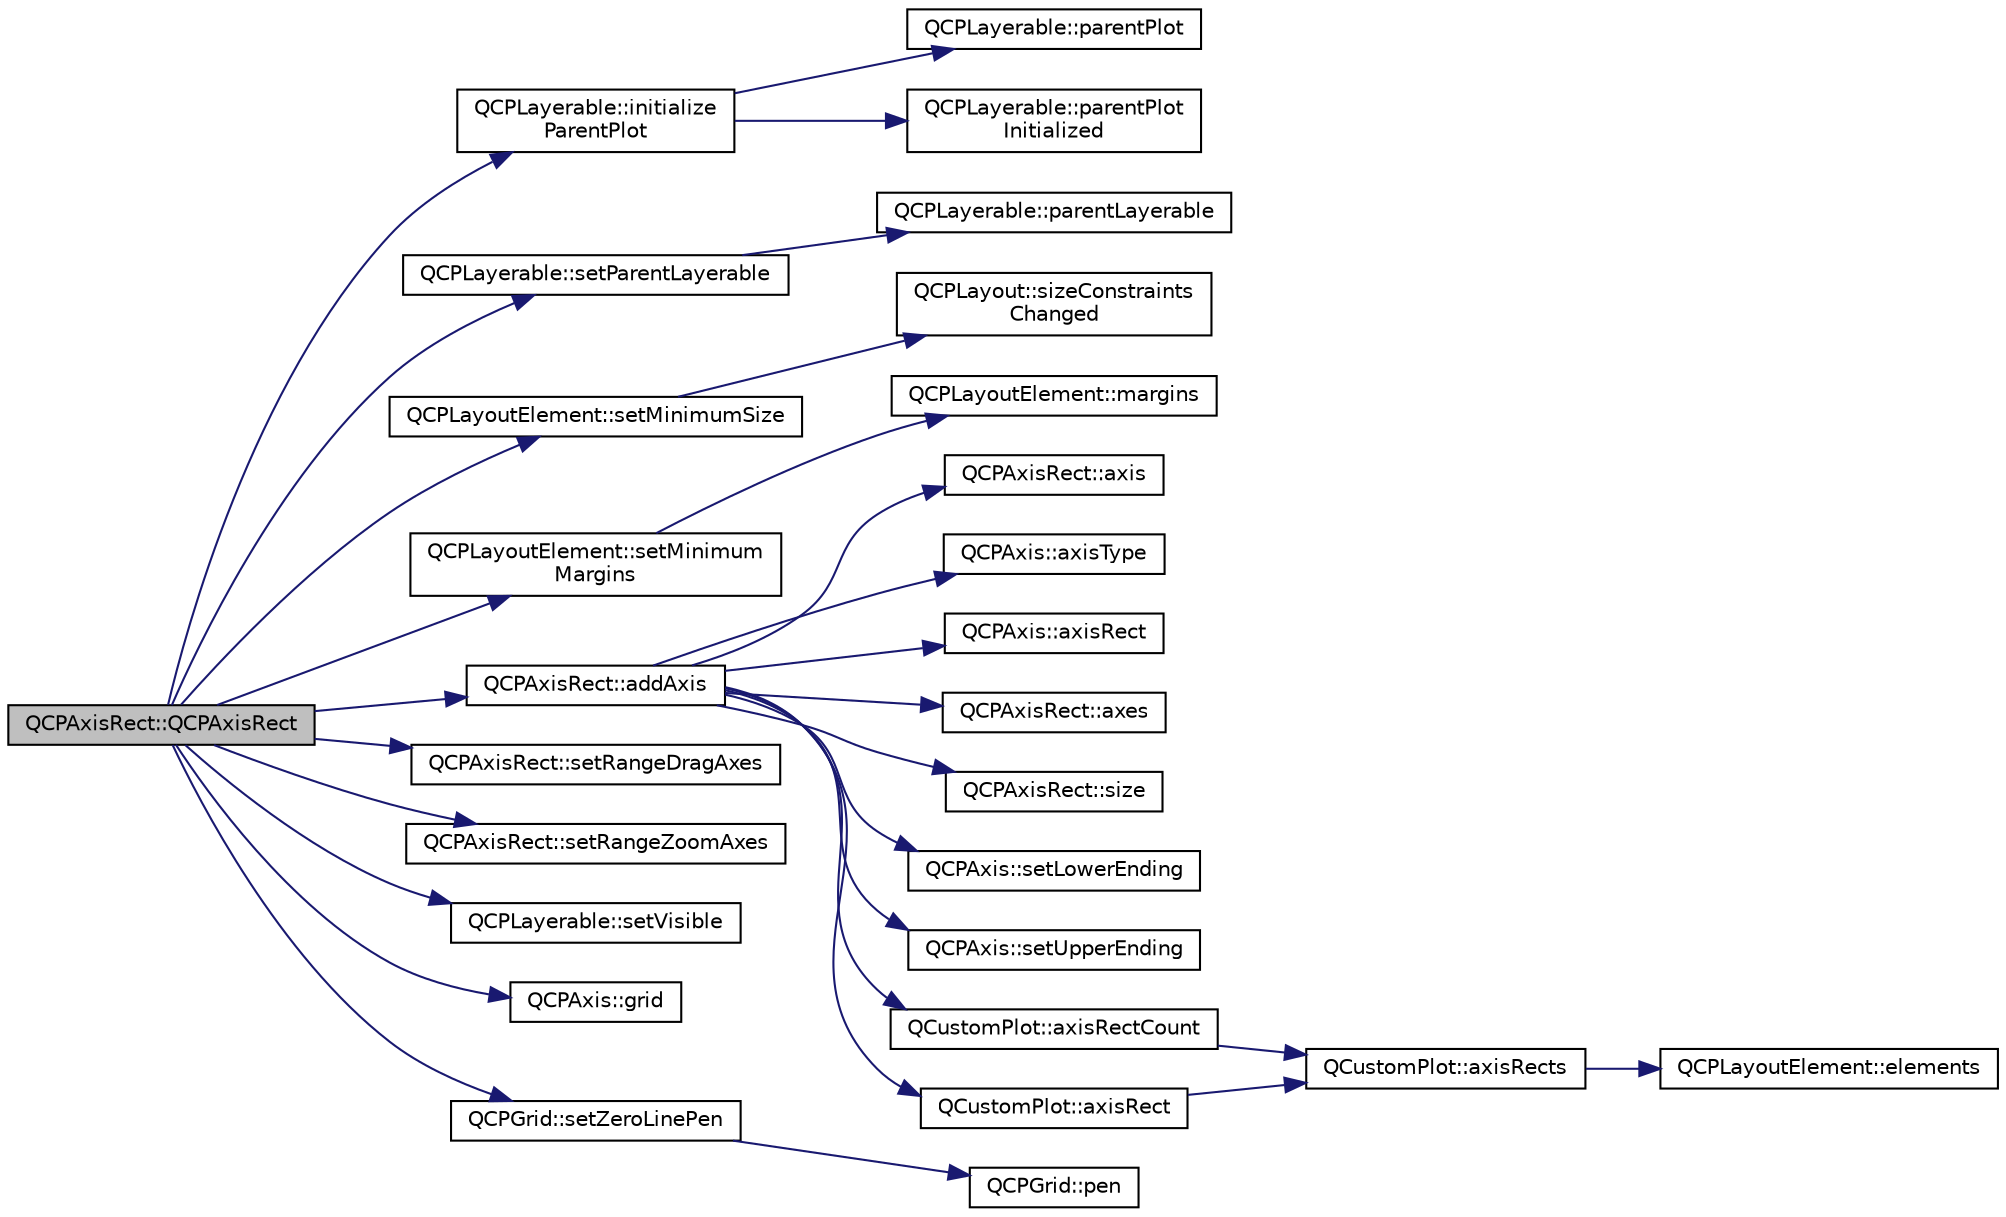 digraph "QCPAxisRect::QCPAxisRect"
{
  edge [fontname="Helvetica",fontsize="10",labelfontname="Helvetica",labelfontsize="10"];
  node [fontname="Helvetica",fontsize="10",shape=record];
  rankdir="LR";
  Node0 [label="QCPAxisRect::QCPAxisRect",height=0.2,width=0.4,color="black", fillcolor="grey75", style="filled", fontcolor="black"];
  Node0 -> Node1 [color="midnightblue",fontsize="10",style="solid",fontname="Helvetica"];
  Node1 [label="QCPLayerable::initialize\lParentPlot",height=0.2,width=0.4,color="black", fillcolor="white", style="filled",URL="$class_q_c_p_layerable.html#a8cbe5a0c9a5674249982f5ca5f8e02bc"];
  Node1 -> Node2 [color="midnightblue",fontsize="10",style="solid",fontname="Helvetica"];
  Node2 [label="QCPLayerable::parentPlot",height=0.2,width=0.4,color="black", fillcolor="white", style="filled",URL="$class_q_c_p_layerable.html#a473edb813a4c1929d6b6a8fe3ff3faf7"];
  Node1 -> Node3 [color="midnightblue",fontsize="10",style="solid",fontname="Helvetica"];
  Node3 [label="QCPLayerable::parentPlot\lInitialized",height=0.2,width=0.4,color="black", fillcolor="white", style="filled",URL="$class_q_c_p_layerable.html#ab20b7dbd8e0249ed61adb9622c427382"];
  Node0 -> Node4 [color="midnightblue",fontsize="10",style="solid",fontname="Helvetica"];
  Node4 [label="QCPLayerable::setParentLayerable",height=0.2,width=0.4,color="black", fillcolor="white", style="filled",URL="$class_q_c_p_layerable.html#aa23c893671f1f6744ac235cf2204cf3a"];
  Node4 -> Node5 [color="midnightblue",fontsize="10",style="solid",fontname="Helvetica"];
  Node5 [label="QCPLayerable::parentLayerable",height=0.2,width=0.4,color="black", fillcolor="white", style="filled",URL="$class_q_c_p_layerable.html#aa78b7e644d2c519e1a9a6f2ac5fcd858"];
  Node0 -> Node6 [color="midnightblue",fontsize="10",style="solid",fontname="Helvetica"];
  Node6 [label="QCPLayoutElement::setMinimumSize",height=0.2,width=0.4,color="black", fillcolor="white", style="filled",URL="$class_q_c_p_layout_element.html#a5dd29a3c8bc88440c97c06b67be7886b"];
  Node6 -> Node7 [color="midnightblue",fontsize="10",style="solid",fontname="Helvetica"];
  Node7 [label="QCPLayout::sizeConstraints\lChanged",height=0.2,width=0.4,color="black", fillcolor="white", style="filled",URL="$class_q_c_p_layout.html#aeac66a292f65cf7f8adf94eb92345b3e"];
  Node0 -> Node8 [color="midnightblue",fontsize="10",style="solid",fontname="Helvetica"];
  Node8 [label="QCPLayoutElement::setMinimum\lMargins",height=0.2,width=0.4,color="black", fillcolor="white", style="filled",URL="$class_q_c_p_layout_element.html#a0a8a17abc16b7923159fcc7608f94673"];
  Node8 -> Node9 [color="midnightblue",fontsize="10",style="solid",fontname="Helvetica"];
  Node9 [label="QCPLayoutElement::margins",height=0.2,width=0.4,color="black", fillcolor="white", style="filled",URL="$class_q_c_p_layout_element.html#af4ac9450aa2d60863bf3a8ea0c940c9d"];
  Node0 -> Node10 [color="midnightblue",fontsize="10",style="solid",fontname="Helvetica"];
  Node10 [label="QCPAxisRect::addAxis",height=0.2,width=0.4,color="black", fillcolor="white", style="filled",URL="$class_q_c_p_axis_rect.html#a2dc336092ccc57d44a46194c8a23e4f4"];
  Node10 -> Node11 [color="midnightblue",fontsize="10",style="solid",fontname="Helvetica"];
  Node11 [label="QCPAxisRect::axis",height=0.2,width=0.4,color="black", fillcolor="white", style="filled",URL="$class_q_c_p_axis_rect.html#a583ae4f6d78b601b732183f6cabecbe1"];
  Node10 -> Node12 [color="midnightblue",fontsize="10",style="solid",fontname="Helvetica"];
  Node12 [label="QCPAxis::axisType",height=0.2,width=0.4,color="black", fillcolor="white", style="filled",URL="$class_q_c_p_axis.html#aa19679359783c5ecd27757b7e5619976"];
  Node10 -> Node13 [color="midnightblue",fontsize="10",style="solid",fontname="Helvetica"];
  Node13 [label="QCPAxis::axisRect",height=0.2,width=0.4,color="black", fillcolor="white", style="filled",URL="$class_q_c_p_axis.html#afc94bcfdf8adfe8e01013f13bdf159a2"];
  Node10 -> Node14 [color="midnightblue",fontsize="10",style="solid",fontname="Helvetica"];
  Node14 [label="QCPAxisRect::axes",height=0.2,width=0.4,color="black", fillcolor="white", style="filled",URL="$class_q_c_p_axis_rect.html#a11657b8faebe9677180860e8057ede26"];
  Node10 -> Node15 [color="midnightblue",fontsize="10",style="solid",fontname="Helvetica"];
  Node15 [label="QCPAxisRect::size",height=0.2,width=0.4,color="black", fillcolor="white", style="filled",URL="$class_q_c_p_axis_rect.html#a7a8289346eb612f422c704f8b75cf479"];
  Node10 -> Node16 [color="midnightblue",fontsize="10",style="solid",fontname="Helvetica"];
  Node16 [label="QCPAxis::setLowerEnding",height=0.2,width=0.4,color="black", fillcolor="white", style="filled",URL="$class_q_c_p_axis.html#a08af1c72db9ae4dc8cb8a973d44405ab"];
  Node10 -> Node17 [color="midnightblue",fontsize="10",style="solid",fontname="Helvetica"];
  Node17 [label="QCPAxis::setUpperEnding",height=0.2,width=0.4,color="black", fillcolor="white", style="filled",URL="$class_q_c_p_axis.html#a69119b892fc306f651763596685aa377"];
  Node10 -> Node18 [color="midnightblue",fontsize="10",style="solid",fontname="Helvetica"];
  Node18 [label="QCustomPlot::axisRectCount",height=0.2,width=0.4,color="black", fillcolor="white", style="filled",URL="$class_q_custom_plot.html#a8f85940aaac50efb466287d9d2d04ec6"];
  Node18 -> Node19 [color="midnightblue",fontsize="10",style="solid",fontname="Helvetica"];
  Node19 [label="QCustomPlot::axisRects",height=0.2,width=0.4,color="black", fillcolor="white", style="filled",URL="$class_q_custom_plot.html#a12af771429e2d7e313c8c5d5fca068fe"];
  Node19 -> Node20 [color="midnightblue",fontsize="10",style="solid",fontname="Helvetica"];
  Node20 [label="QCPLayoutElement::elements",height=0.2,width=0.4,color="black", fillcolor="white", style="filled",URL="$class_q_c_p_layout_element.html#a76dec8cb31e498994a944d7647a43309"];
  Node10 -> Node21 [color="midnightblue",fontsize="10",style="solid",fontname="Helvetica"];
  Node21 [label="QCustomPlot::axisRect",height=0.2,width=0.4,color="black", fillcolor="white", style="filled",URL="$class_q_custom_plot.html#ae5eefcb5f6ca26689b1fd4f6e25b42f9"];
  Node21 -> Node19 [color="midnightblue",fontsize="10",style="solid",fontname="Helvetica"];
  Node0 -> Node22 [color="midnightblue",fontsize="10",style="solid",fontname="Helvetica"];
  Node22 [label="QCPAxisRect::setRangeDragAxes",height=0.2,width=0.4,color="black", fillcolor="white", style="filled",URL="$class_q_c_p_axis_rect.html#a648cce336bd99daac4a5ca3e5743775d"];
  Node0 -> Node23 [color="midnightblue",fontsize="10",style="solid",fontname="Helvetica"];
  Node23 [label="QCPAxisRect::setRangeZoomAxes",height=0.2,width=0.4,color="black", fillcolor="white", style="filled",URL="$class_q_c_p_axis_rect.html#a9442cca2aa358405f39a64d51eca13d2"];
  Node0 -> Node24 [color="midnightblue",fontsize="10",style="solid",fontname="Helvetica"];
  Node24 [label="QCPLayerable::setVisible",height=0.2,width=0.4,color="black", fillcolor="white", style="filled",URL="$class_q_c_p_layerable.html#a3bed99ddc396b48ce3ebfdc0418744f8"];
  Node0 -> Node25 [color="midnightblue",fontsize="10",style="solid",fontname="Helvetica"];
  Node25 [label="QCPAxis::grid",height=0.2,width=0.4,color="black", fillcolor="white", style="filled",URL="$class_q_c_p_axis.html#a63f1dd2df663680d2a8d06c19592dd63"];
  Node0 -> Node26 [color="midnightblue",fontsize="10",style="solid",fontname="Helvetica"];
  Node26 [label="QCPGrid::setZeroLinePen",height=0.2,width=0.4,color="black", fillcolor="white", style="filled",URL="$class_q_c_p_grid.html#a209f40fdb252397b418b82d3494d8ea0"];
  Node26 -> Node27 [color="midnightblue",fontsize="10",style="solid",fontname="Helvetica"];
  Node27 [label="QCPGrid::pen",height=0.2,width=0.4,color="black", fillcolor="white", style="filled",URL="$class_q_c_p_grid.html#a1d68418766b3408c0b7b29ef40b04c2a"];
}
